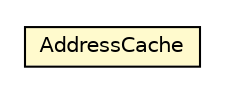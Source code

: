 #!/usr/local/bin/dot
#
# Class diagram 
# Generated by UMLGraph version 5.1 (http://www.umlgraph.org/)
#

digraph G {
	edge [fontname="Helvetica",fontsize=10,labelfontname="Helvetica",labelfontsize=10];
	node [fontname="Helvetica",fontsize=10,shape=plaintext];
	nodesep=0.25;
	ranksep=0.5;
	// pt.ist.fenixframework.backend.infinispan.messaging.AddressCache
	c59857 [label=<<table title="pt.ist.fenixframework.backend.infinispan.messaging.AddressCache" border="0" cellborder="1" cellspacing="0" cellpadding="2" port="p" bgcolor="lemonChiffon" href="./AddressCache.html">
		<tr><td><table border="0" cellspacing="0" cellpadding="1">
<tr><td align="center" balign="center"> AddressCache </td></tr>
		</table></td></tr>
		</table>>, fontname="Helvetica", fontcolor="black", fontsize=10.0];
}


